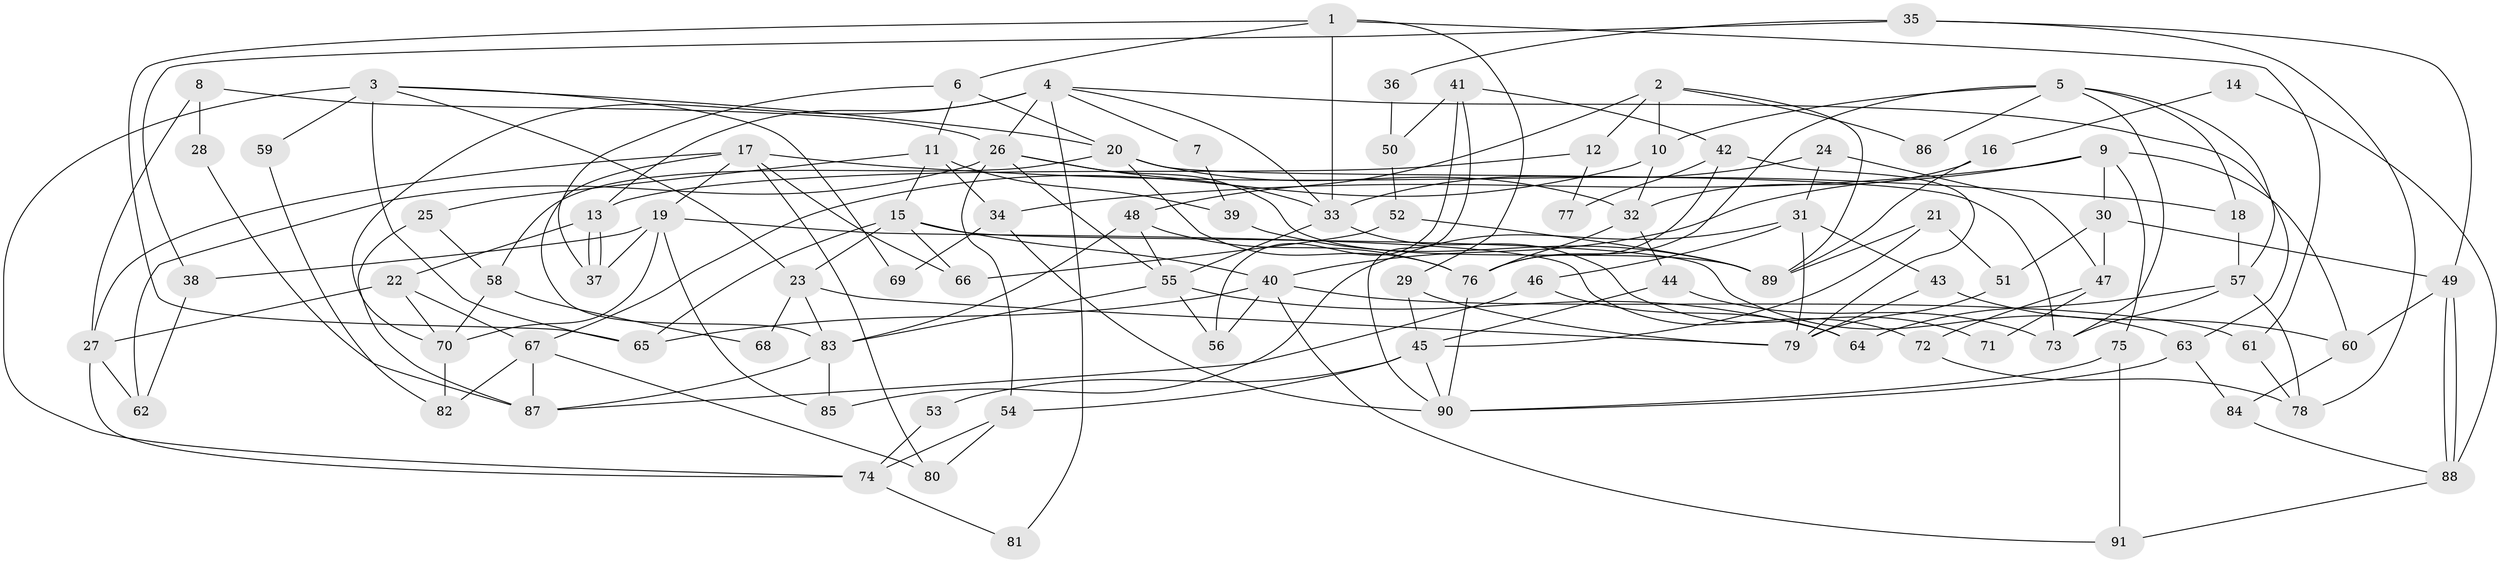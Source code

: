 // Generated by graph-tools (version 1.1) at 2025/49/03/09/25 04:49:14]
// undirected, 91 vertices, 182 edges
graph export_dot {
graph [start="1"]
  node [color=gray90,style=filled];
  1;
  2;
  3;
  4;
  5;
  6;
  7;
  8;
  9;
  10;
  11;
  12;
  13;
  14;
  15;
  16;
  17;
  18;
  19;
  20;
  21;
  22;
  23;
  24;
  25;
  26;
  27;
  28;
  29;
  30;
  31;
  32;
  33;
  34;
  35;
  36;
  37;
  38;
  39;
  40;
  41;
  42;
  43;
  44;
  45;
  46;
  47;
  48;
  49;
  50;
  51;
  52;
  53;
  54;
  55;
  56;
  57;
  58;
  59;
  60;
  61;
  62;
  63;
  64;
  65;
  66;
  67;
  68;
  69;
  70;
  71;
  72;
  73;
  74;
  75;
  76;
  77;
  78;
  79;
  80;
  81;
  82;
  83;
  84;
  85;
  86;
  87;
  88;
  89;
  90;
  91;
  1 -- 6;
  1 -- 33;
  1 -- 29;
  1 -- 61;
  1 -- 65;
  2 -- 10;
  2 -- 48;
  2 -- 12;
  2 -- 86;
  2 -- 89;
  3 -- 20;
  3 -- 23;
  3 -- 59;
  3 -- 65;
  3 -- 69;
  3 -- 74;
  4 -- 13;
  4 -- 70;
  4 -- 7;
  4 -- 26;
  4 -- 33;
  4 -- 63;
  4 -- 81;
  5 -- 76;
  5 -- 57;
  5 -- 10;
  5 -- 18;
  5 -- 73;
  5 -- 86;
  6 -- 37;
  6 -- 20;
  6 -- 11;
  7 -- 39;
  8 -- 26;
  8 -- 27;
  8 -- 28;
  9 -- 30;
  9 -- 40;
  9 -- 34;
  9 -- 60;
  9 -- 75;
  10 -- 32;
  10 -- 67;
  11 -- 15;
  11 -- 25;
  11 -- 34;
  11 -- 39;
  12 -- 13;
  12 -- 77;
  13 -- 37;
  13 -- 37;
  13 -- 22;
  14 -- 16;
  14 -- 88;
  15 -- 65;
  15 -- 40;
  15 -- 23;
  15 -- 63;
  15 -- 66;
  16 -- 89;
  16 -- 32;
  17 -- 19;
  17 -- 83;
  17 -- 18;
  17 -- 27;
  17 -- 66;
  17 -- 80;
  18 -- 57;
  19 -- 70;
  19 -- 38;
  19 -- 37;
  19 -- 72;
  19 -- 85;
  20 -- 32;
  20 -- 73;
  20 -- 58;
  20 -- 76;
  21 -- 45;
  21 -- 89;
  21 -- 51;
  22 -- 27;
  22 -- 67;
  22 -- 70;
  23 -- 83;
  23 -- 68;
  23 -- 79;
  24 -- 33;
  24 -- 31;
  24 -- 47;
  25 -- 87;
  25 -- 58;
  26 -- 55;
  26 -- 33;
  26 -- 54;
  26 -- 62;
  26 -- 89;
  27 -- 74;
  27 -- 62;
  28 -- 87;
  29 -- 79;
  29 -- 45;
  30 -- 51;
  30 -- 49;
  30 -- 47;
  31 -- 79;
  31 -- 46;
  31 -- 43;
  31 -- 85;
  32 -- 76;
  32 -- 44;
  33 -- 55;
  33 -- 71;
  34 -- 69;
  34 -- 90;
  35 -- 78;
  35 -- 49;
  35 -- 36;
  35 -- 38;
  36 -- 50;
  38 -- 62;
  39 -- 89;
  40 -- 65;
  40 -- 56;
  40 -- 61;
  40 -- 91;
  41 -- 90;
  41 -- 42;
  41 -- 50;
  41 -- 56;
  42 -- 79;
  42 -- 76;
  42 -- 77;
  43 -- 60;
  43 -- 79;
  44 -- 45;
  44 -- 73;
  45 -- 90;
  45 -- 53;
  45 -- 54;
  46 -- 64;
  46 -- 87;
  47 -- 71;
  47 -- 72;
  48 -- 55;
  48 -- 76;
  48 -- 83;
  49 -- 88;
  49 -- 88;
  49 -- 60;
  50 -- 52;
  51 -- 79;
  52 -- 89;
  52 -- 66;
  53 -- 74;
  54 -- 74;
  54 -- 80;
  55 -- 83;
  55 -- 56;
  55 -- 64;
  57 -- 78;
  57 -- 64;
  57 -- 73;
  58 -- 68;
  58 -- 70;
  59 -- 82;
  60 -- 84;
  61 -- 78;
  63 -- 84;
  63 -- 90;
  67 -- 80;
  67 -- 82;
  67 -- 87;
  70 -- 82;
  72 -- 78;
  74 -- 81;
  75 -- 90;
  75 -- 91;
  76 -- 90;
  83 -- 85;
  83 -- 87;
  84 -- 88;
  88 -- 91;
}
